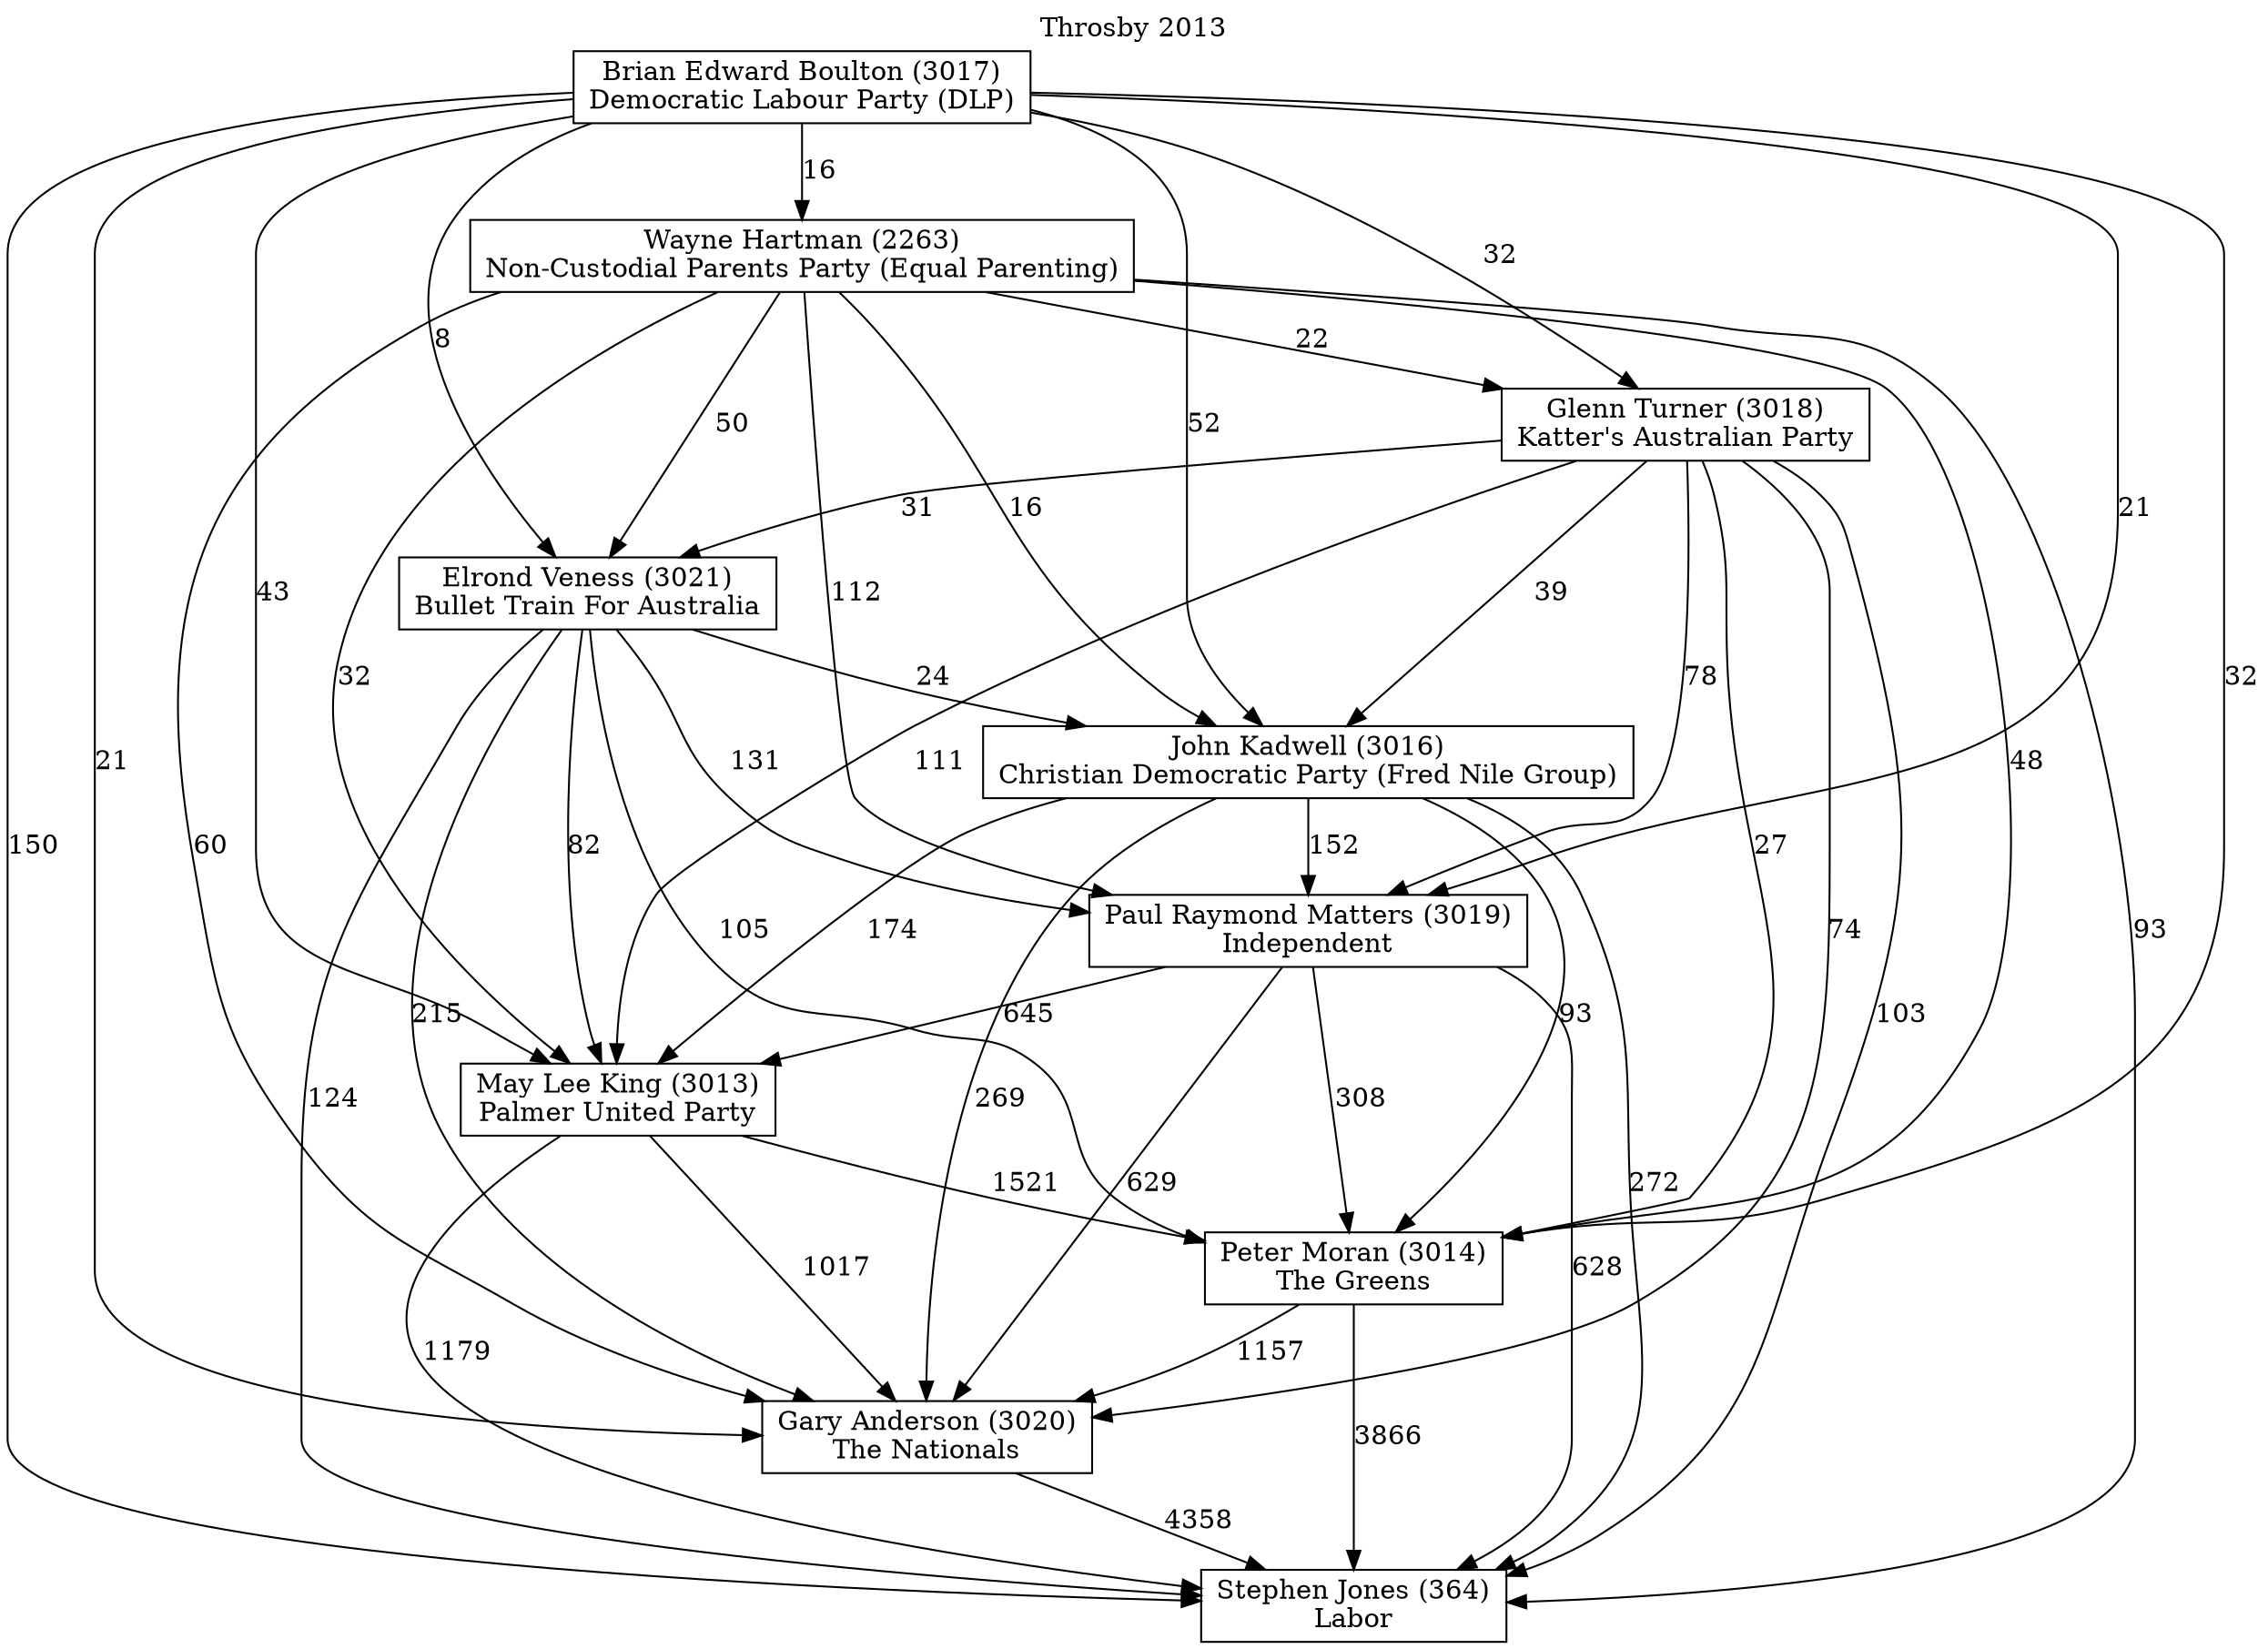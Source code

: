// House preference flow
digraph "Stephen Jones (364)_Throsby_2013" {
	graph [label="Throsby 2013" labelloc=t mclimit=10]
	node [shape=box]
	"Brian Edward Boulton (3017)" [label="Brian Edward Boulton (3017)
Democratic Labour Party (DLP)"]
	"Elrond Veness (3021)" [label="Elrond Veness (3021)
Bullet Train For Australia"]
	"Gary Anderson (3020)" [label="Gary Anderson (3020)
The Nationals"]
	"Glenn Turner (3018)" [label="Glenn Turner (3018)
Katter's Australian Party"]
	"John Kadwell (3016)" [label="John Kadwell (3016)
Christian Democratic Party (Fred Nile Group)"]
	"May Lee King (3013)" [label="May Lee King (3013)
Palmer United Party"]
	"Paul Raymond Matters (3019)" [label="Paul Raymond Matters (3019)
Independent"]
	"Peter Moran (3014)" [label="Peter Moran (3014)
The Greens"]
	"Stephen Jones (364)" [label="Stephen Jones (364)
Labor"]
	"Wayne Hartman (2263)" [label="Wayne Hartman (2263)
Non-Custodial Parents Party (Equal Parenting)"]
	"Brian Edward Boulton (3017)" -> "Elrond Veness (3021)" [label=8]
	"Brian Edward Boulton (3017)" -> "Gary Anderson (3020)" [label=21]
	"Brian Edward Boulton (3017)" -> "Glenn Turner (3018)" [label=32]
	"Brian Edward Boulton (3017)" -> "John Kadwell (3016)" [label=52]
	"Brian Edward Boulton (3017)" -> "May Lee King (3013)" [label=43]
	"Brian Edward Boulton (3017)" -> "Paul Raymond Matters (3019)" [label=21]
	"Brian Edward Boulton (3017)" -> "Peter Moran (3014)" [label=32]
	"Brian Edward Boulton (3017)" -> "Stephen Jones (364)" [label=150]
	"Brian Edward Boulton (3017)" -> "Wayne Hartman (2263)" [label=16]
	"Elrond Veness (3021)" -> "Gary Anderson (3020)" [label=215]
	"Elrond Veness (3021)" -> "John Kadwell (3016)" [label=24]
	"Elrond Veness (3021)" -> "May Lee King (3013)" [label=82]
	"Elrond Veness (3021)" -> "Paul Raymond Matters (3019)" [label=131]
	"Elrond Veness (3021)" -> "Peter Moran (3014)" [label=105]
	"Elrond Veness (3021)" -> "Stephen Jones (364)" [label=124]
	"Gary Anderson (3020)" -> "Stephen Jones (364)" [label=4358]
	"Glenn Turner (3018)" -> "Elrond Veness (3021)" [label=31]
	"Glenn Turner (3018)" -> "Gary Anderson (3020)" [label=74]
	"Glenn Turner (3018)" -> "John Kadwell (3016)" [label=39]
	"Glenn Turner (3018)" -> "May Lee King (3013)" [label=111]
	"Glenn Turner (3018)" -> "Paul Raymond Matters (3019)" [label=78]
	"Glenn Turner (3018)" -> "Peter Moran (3014)" [label=27]
	"Glenn Turner (3018)" -> "Stephen Jones (364)" [label=103]
	"John Kadwell (3016)" -> "Gary Anderson (3020)" [label=269]
	"John Kadwell (3016)" -> "May Lee King (3013)" [label=174]
	"John Kadwell (3016)" -> "Paul Raymond Matters (3019)" [label=152]
	"John Kadwell (3016)" -> "Peter Moran (3014)" [label=93]
	"John Kadwell (3016)" -> "Stephen Jones (364)" [label=272]
	"May Lee King (3013)" -> "Gary Anderson (3020)" [label=1017]
	"May Lee King (3013)" -> "Peter Moran (3014)" [label=1521]
	"May Lee King (3013)" -> "Stephen Jones (364)" [label=1179]
	"Paul Raymond Matters (3019)" -> "Gary Anderson (3020)" [label=629]
	"Paul Raymond Matters (3019)" -> "May Lee King (3013)" [label=645]
	"Paul Raymond Matters (3019)" -> "Peter Moran (3014)" [label=308]
	"Paul Raymond Matters (3019)" -> "Stephen Jones (364)" [label=628]
	"Peter Moran (3014)" -> "Gary Anderson (3020)" [label=1157]
	"Peter Moran (3014)" -> "Stephen Jones (364)" [label=3866]
	"Wayne Hartman (2263)" -> "Elrond Veness (3021)" [label=50]
	"Wayne Hartman (2263)" -> "Gary Anderson (3020)" [label=60]
	"Wayne Hartman (2263)" -> "Glenn Turner (3018)" [label=22]
	"Wayne Hartman (2263)" -> "John Kadwell (3016)" [label=16]
	"Wayne Hartman (2263)" -> "May Lee King (3013)" [label=32]
	"Wayne Hartman (2263)" -> "Paul Raymond Matters (3019)" [label=112]
	"Wayne Hartman (2263)" -> "Peter Moran (3014)" [label=48]
	"Wayne Hartman (2263)" -> "Stephen Jones (364)" [label=93]
}

